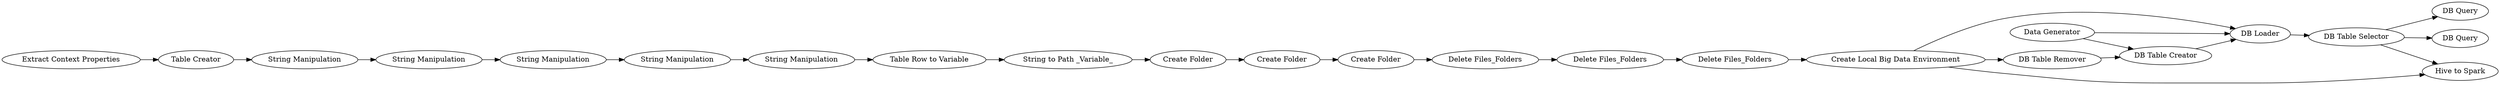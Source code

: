 digraph {
	"-4728834637559727673_1862" [label="Create Folder"]
	"-4728834637559727673_1869" [label="Delete Files_Folders"]
	"-4728834637559727673_1841" [label="String Manipulation"]
	"-4728834637559727673_1842" [label="String Manipulation"]
	"-5088082859227761779_1874" [label="DB Query"]
	"-4728834637559727673_1840" [label="String Manipulation"]
	"-4728834637559727673_1859" [label="String Manipulation"]
	"-5088082859227761779_3" [label="Data Generator"]
	"-5088082859227761779_1871" [label="DB Query"]
	"-4728834637559727673_1865" [label="Create Folder"]
	"-4728834637559727673_1867" [label="Delete Files_Folders"]
	"-4728834637559727673_1863" [label="String to Path _Variable_"]
	"-5088082859227761779_1870" [label="DB Table Selector"]
	"-5088082859227761779_8" [label="DB Table Creator"]
	"-4728834637559727673_9" [label="Extract Context Properties"]
	"-4728834637559727673_1860" [label="Table Row to Variable"]
	"-4728834637559727673_1868" [label="Delete Files_Folders"]
	"-5088082859227761779_6" [label="DB Table Remover"]
	"-4728834637559727673_1" [label="Create Local Big Data Environment"]
	"-5088082859227761779_1872" [label="Hive to Spark"]
	"-4728834637559727673_1844" [label="String Manipulation"]
	"-4728834637559727673_1864" [label="Create Folder"]
	"-5088082859227761779_7" [label="DB Loader"]
	"-4728834637559727673_1839" [label="Table Creator"]
	"-5088082859227761779_6" -> "-5088082859227761779_8"
	"-4728834637559727673_1863" -> "-4728834637559727673_1862"
	"-4728834637559727673_1864" -> "-4728834637559727673_1865"
	"-4728834637559727673_1" -> "-5088082859227761779_1872"
	"-4728834637559727673_1862" -> "-4728834637559727673_1864"
	"-4728834637559727673_1" -> "-5088082859227761779_6"
	"-5088082859227761779_7" -> "-5088082859227761779_1870"
	"-5088082859227761779_3" -> "-5088082859227761779_8"
	"-4728834637559727673_1842" -> "-4728834637559727673_1859"
	"-4728834637559727673_1865" -> "-4728834637559727673_1867"
	"-5088082859227761779_1870" -> "-5088082859227761779_1871"
	"-4728834637559727673_1839" -> "-4728834637559727673_1840"
	"-4728834637559727673_1868" -> "-4728834637559727673_1869"
	"-4728834637559727673_1859" -> "-4728834637559727673_1860"
	"-4728834637559727673_1867" -> "-4728834637559727673_1868"
	"-4728834637559727673_1" -> "-5088082859227761779_7"
	"-5088082859227761779_1870" -> "-5088082859227761779_1874"
	"-5088082859227761779_1870" -> "-5088082859227761779_1872"
	"-4728834637559727673_1860" -> "-4728834637559727673_1863"
	"-4728834637559727673_1844" -> "-4728834637559727673_1842"
	"-4728834637559727673_1841" -> "-4728834637559727673_1844"
	"-5088082859227761779_3" -> "-5088082859227761779_7"
	"-4728834637559727673_9" -> "-4728834637559727673_1839"
	"-4728834637559727673_1840" -> "-4728834637559727673_1841"
	"-5088082859227761779_8" -> "-5088082859227761779_7"
	"-4728834637559727673_1869" -> "-4728834637559727673_1"
	rankdir=LR
}
